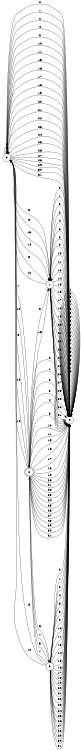 digraph EDSM {
__start0 [label="" shape="none"];

rankdir=LR;
size="8,5";

s0 [style="filled", color="black", fillcolor="white" shape="circle", label="0"];
s1 [style="filled", color="black", fillcolor="white" shape="circle", label="1"];
s2 [style="rounded,filled", color="black", fillcolor="white" shape="doublecircle", label="2"];
s3 [style="filled", color="black", fillcolor="white" shape="circle", label="3"];
s4 [style="filled", color="black", fillcolor="white" shape="circle", label="4"];
s0 -> s4 [label="0"];
s0 -> s4 [label="1"];
s0 -> s4 [label="2"];
s0 -> s0 [label="3"];
s0 -> s4 [label="4"];
s0 -> s1 [label="5"];
s0 -> s0 [label="6"];
s0 -> s2 [label="7"];
s0 -> s4 [label="8"];
s0 -> s1 [label="9"];
s0 -> s4 [label="10"];
s0 -> s4 [label="11"];
s0 -> s2 [label="12"];
s0 -> s1 [label="13"];
s0 -> s1 [label="14"];
s0 -> s4 [label="15"];
s0 -> s4 [label="16"];
s0 -> s4 [label="17"];
s0 -> s4 [label="18"];
s0 -> s4 [label="19"];
s0 -> s4 [label="20"];
s0 -> s4 [label="21"];
s0 -> s4 [label="22"];
s0 -> s4 [label="23"];
s0 -> s4 [label="24"];
s0 -> s4 [label="25"];
s0 -> s4 [label="26"];
s0 -> s4 [label="27"];
s0 -> s4 [label="28"];
s0 -> s4 [label="29"];
s0 -> s4 [label="30"];
s0 -> s4 [label="31"];
s1 -> s4 [label="0"];
s1 -> s4 [label="1"];
s1 -> s4 [label="2"];
s1 -> s4 [label="3"];
s1 -> s4 [label="4"];
s1 -> s0 [label="5"];
s1 -> s4 [label="6"];
s1 -> s1 [label="7"];
s1 -> s4 [label="8"];
s1 -> s4 [label="9"];
s1 -> s4 [label="10"];
s1 -> s4 [label="11"];
s1 -> s0 [label="12"];
s1 -> s4 [label="13"];
s1 -> s4 [label="14"];
s1 -> s4 [label="15"];
s1 -> s4 [label="16"];
s1 -> s4 [label="17"];
s1 -> s4 [label="18"];
s1 -> s4 [label="19"];
s1 -> s4 [label="20"];
s1 -> s4 [label="21"];
s1 -> s4 [label="22"];
s1 -> s4 [label="23"];
s1 -> s4 [label="24"];
s1 -> s4 [label="25"];
s1 -> s4 [label="26"];
s1 -> s4 [label="27"];
s1 -> s4 [label="28"];
s1 -> s4 [label="29"];
s1 -> s4 [label="30"];
s1 -> s4 [label="31"];
s2 -> s4 [label="0"];
s2 -> s4 [label="1"];
s2 -> s4 [label="2"];
s2 -> s4 [label="3"];
s2 -> s4 [label="4"];
s2 -> s0 [label="5"];
s2 -> s3 [label="6"];
s2 -> s3 [label="7"];
s2 -> s4 [label="8"];
s2 -> s1 [label="9"];
s2 -> s4 [label="10"];
s2 -> s4 [label="11"];
s2 -> s0 [label="12"];
s2 -> s1 [label="13"];
s2 -> s0 [label="14"];
s2 -> s4 [label="15"];
s2 -> s4 [label="16"];
s2 -> s4 [label="17"];
s2 -> s4 [label="18"];
s2 -> s4 [label="19"];
s2 -> s4 [label="20"];
s2 -> s4 [label="21"];
s2 -> s4 [label="22"];
s2 -> s4 [label="23"];
s2 -> s4 [label="24"];
s2 -> s4 [label="25"];
s2 -> s4 [label="26"];
s2 -> s4 [label="27"];
s2 -> s4 [label="28"];
s2 -> s4 [label="29"];
s2 -> s4 [label="30"];
s2 -> s4 [label="31"];
s3 -> s4 [label="0"];
s3 -> s4 [label="1"];
s3 -> s4 [label="2"];
s3 -> s0 [label="3"];
s3 -> s4 [label="4"];
s3 -> s2 [label="5"];
s3 -> s4 [label="6"];
s3 -> s2 [label="7"];
s3 -> s4 [label="8"];
s3 -> s4 [label="9"];
s3 -> s4 [label="10"];
s3 -> s4 [label="11"];
s3 -> s0 [label="12"];
s3 -> s4 [label="13"];
s3 -> s4 [label="14"];
s3 -> s4 [label="15"];
s3 -> s4 [label="16"];
s3 -> s4 [label="17"];
s3 -> s4 [label="18"];
s3 -> s4 [label="19"];
s3 -> s4 [label="20"];
s3 -> s4 [label="21"];
s3 -> s4 [label="22"];
s3 -> s4 [label="23"];
s3 -> s4 [label="24"];
s3 -> s4 [label="25"];
s3 -> s4 [label="26"];
s3 -> s4 [label="27"];
s3 -> s4 [label="28"];
s3 -> s4 [label="29"];
s3 -> s4 [label="30"];
s3 -> s4 [label="31"];
s4 -> s4 [label="0"];
s4 -> s4 [label="1"];
s4 -> s4 [label="2"];
s4 -> s4 [label="3"];
s4 -> s4 [label="4"];
s4 -> s4 [label="5"];
s4 -> s4 [label="6"];
s4 -> s4 [label="7"];
s4 -> s4 [label="8"];
s4 -> s4 [label="9"];
s4 -> s4 [label="10"];
s4 -> s4 [label="11"];
s4 -> s4 [label="12"];
s4 -> s4 [label="13"];
s4 -> s4 [label="14"];
s4 -> s4 [label="15"];
s4 -> s4 [label="16"];
s4 -> s4 [label="17"];
s4 -> s4 [label="18"];
s4 -> s4 [label="19"];
s4 -> s4 [label="20"];
s4 -> s4 [label="21"];
s4 -> s4 [label="22"];
s4 -> s4 [label="23"];
s4 -> s4 [label="24"];
s4 -> s4 [label="25"];
s4 -> s4 [label="26"];
s4 -> s4 [label="27"];
s4 -> s4 [label="28"];
s4 -> s4 [label="29"];
s4 -> s4 [label="30"];
s4 -> s4 [label="31"];

}
